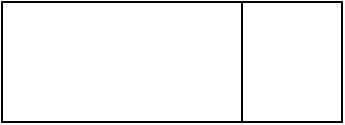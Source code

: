 <mxfile version="24.4.9" type="github">
  <diagram name="第 1 页" id="_Oi1T2eX_YWZHJBG8FeJ">
    <mxGraphModel dx="1195" dy="696" grid="1" gridSize="10" guides="1" tooltips="1" connect="1" arrows="1" fold="1" page="1" pageScale="1" pageWidth="827" pageHeight="1169" math="0" shadow="0">
      <root>
        <mxCell id="0" />
        <mxCell id="1" parent="0" />
        <mxCell id="ahvlAM_R0MREE3XYgPcO-1" value="" style="rounded=0;whiteSpace=wrap;html=1;" vertex="1" parent="1">
          <mxGeometry x="270" y="50" width="120" height="60" as="geometry" />
        </mxCell>
        <mxCell id="ahvlAM_R0MREE3XYgPcO-4" value="" style="rounded=0;whiteSpace=wrap;html=1;" vertex="1" parent="1">
          <mxGeometry x="220" y="50" width="120" height="60" as="geometry" />
        </mxCell>
      </root>
    </mxGraphModel>
  </diagram>
</mxfile>
